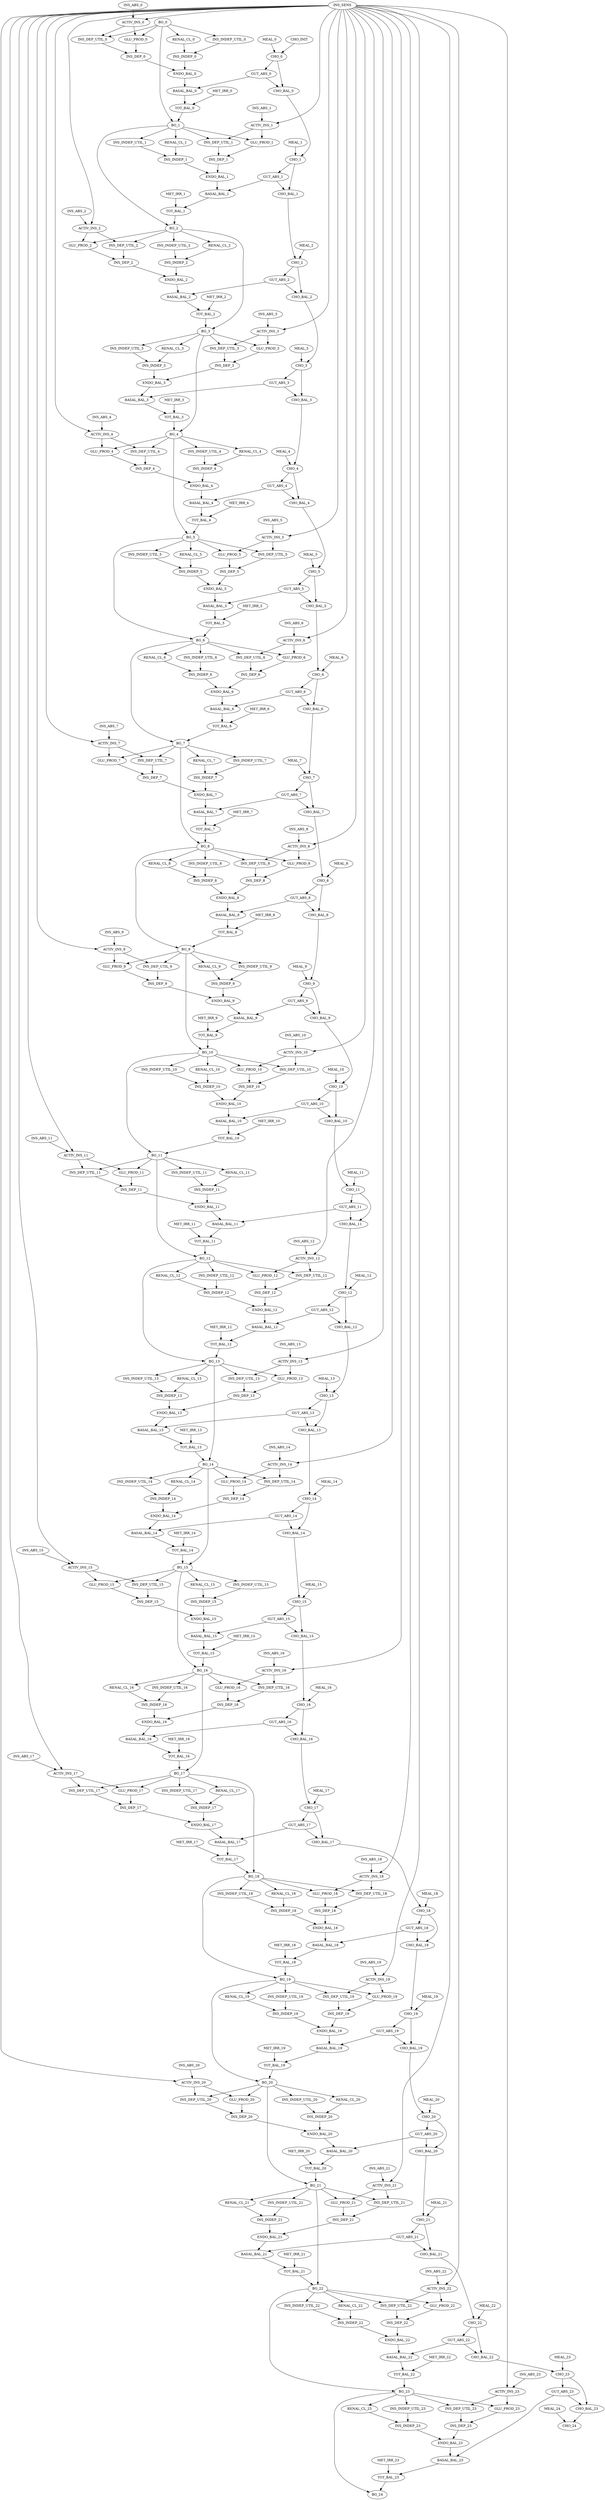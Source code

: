 digraph G {
INS_INDEP_UTIL_10;
BG_10 -> INS_INDEP_UTIL_10;
RENAL_CL_6;
BG_6 -> RENAL_CL_6;
RENAL_CL_17;
BG_17 -> RENAL_CL_17;
GUT_ABS_19;
CHO_19 -> GUT_ABS_19;
MET_IRR_0;
INS_INDEP_21;
RENAL_CL_21 -> INS_INDEP_21;
INS_INDEP_UTIL_21 -> INS_INDEP_21;
GUT_ABS_6;
CHO_6 -> GUT_ABS_6;
GLU_PROD_1;
ACTIV_INS_1 -> GLU_PROD_1;
BG_1 -> GLU_PROD_1;
MET_IRR_15;
INS_DEP_1;
INS_DEP_UTIL_1 -> INS_DEP_1;
GLU_PROD_1 -> INS_DEP_1;
CHO_BAL_3;
CHO_3 -> CHO_BAL_3;
GUT_ABS_3 -> CHO_BAL_3;
INS_ABS_7;
TOT_BAL_7;
BASAL_BAL_7 -> TOT_BAL_7;
MET_IRR_7 -> TOT_BAL_7;
MET_IRR_6;
TOT_BAL_5;
BASAL_BAL_5 -> TOT_BAL_5;
MET_IRR_5 -> TOT_BAL_5;
GUT_ABS_13;
CHO_13 -> GUT_ABS_13;
BASAL_BAL_10;
GUT_ABS_10 -> BASAL_BAL_10;
ENDO_BAL_10 -> BASAL_BAL_10;
MET_IRR_11;
INS_DEP_UTIL_16;
BG_16 -> INS_DEP_UTIL_16;
ACTIV_INS_16 -> INS_DEP_UTIL_16;
CHO_BAL_1;
CHO_1 -> CHO_BAL_1;
GUT_ABS_1 -> CHO_BAL_1;
ENDO_BAL_14;
INS_INDEP_14 -> ENDO_BAL_14;
INS_DEP_14 -> ENDO_BAL_14;
GLU_PROD_23;
ACTIV_INS_23 -> GLU_PROD_23;
BG_23 -> GLU_PROD_23;
GUT_ABS_9;
CHO_9 -> GUT_ABS_9;
BG_0;
BASAL_BAL_16;
GUT_ABS_16 -> BASAL_BAL_16;
ENDO_BAL_16 -> BASAL_BAL_16;
MET_IRR_13;
INS_INDEP_19;
RENAL_CL_19 -> INS_INDEP_19;
INS_INDEP_UTIL_19 -> INS_INDEP_19;
INS_INDEP_UTIL_1;
BG_1 -> INS_INDEP_UTIL_1;
RENAL_CL_11;
BG_11 -> RENAL_CL_11;
GUT_ABS_7;
CHO_7 -> GUT_ABS_7;
BASAL_BAL_14;
GUT_ABS_14 -> BASAL_BAL_14;
ENDO_BAL_14 -> BASAL_BAL_14;
INS_INDEP_UTIL_3;
BG_3 -> INS_INDEP_UTIL_3;
BG_2;
BG_1 -> BG_2;
TOT_BAL_1 -> BG_2;
TOT_BAL_1;
BASAL_BAL_1 -> TOT_BAL_1;
MET_IRR_1 -> TOT_BAL_1;
ENDO_BAL_22;
INS_INDEP_22 -> ENDO_BAL_22;
INS_DEP_22 -> ENDO_BAL_22;
ENDO_BAL_16;
INS_INDEP_16 -> ENDO_BAL_16;
INS_DEP_16 -> ENDO_BAL_16;
CHO_19;
MEAL_19 -> CHO_19;
CHO_BAL_18 -> CHO_19;
INS_INDEP_23;
RENAL_CL_23 -> INS_INDEP_23;
INS_INDEP_UTIL_23 -> INS_INDEP_23;
BASAL_BAL_18;
GUT_ABS_18 -> BASAL_BAL_18;
ENDO_BAL_18 -> BASAL_BAL_18;
INS_DEP_7;
INS_DEP_UTIL_7 -> INS_DEP_7;
GLU_PROD_7 -> INS_DEP_7;
INS_DEP_20;
INS_DEP_UTIL_20 -> INS_DEP_20;
GLU_PROD_20 -> INS_DEP_20;
GLU_PROD_21;
ACTIV_INS_21 -> GLU_PROD_21;
BG_21 -> GLU_PROD_21;
TOT_BAL_15;
BASAL_BAL_15 -> TOT_BAL_15;
MET_IRR_15 -> TOT_BAL_15;
RENAL_CL_15;
BG_15 -> RENAL_CL_15;
INS_DEP_9;
INS_DEP_UTIL_9 -> INS_DEP_9;
GLU_PROD_9 -> INS_DEP_9;
MET_IRR_8;
TOT_BAL_3;
BASAL_BAL_3 -> TOT_BAL_3;
MET_IRR_3 -> TOT_BAL_3;
GUT_ABS_11;
CHO_11 -> GUT_ABS_11;
MEAL_5;
ACTIV_INS_8;
INS_ABS_8 -> ACTIV_INS_8;
INS_SENS -> ACTIV_INS_8;
INS_DEP_UTIL_20;
BG_20 -> INS_DEP_UTIL_20;
ACTIV_INS_20 -> INS_DEP_UTIL_20;
CHO_BAL_11;
CHO_11 -> CHO_BAL_11;
GUT_ABS_11 -> CHO_BAL_11;
INS_ABS_5;
INS_ABS_3;
CHO_BAL_8;
CHO_8 -> CHO_BAL_8;
GUT_ABS_8 -> CHO_BAL_8;
ENDO_BAL_20;
INS_INDEP_20 -> ENDO_BAL_20;
INS_DEP_20 -> ENDO_BAL_20;
INS_DEP_5;
INS_DEP_UTIL_5 -> INS_DEP_5;
GLU_PROD_5 -> INS_DEP_5;
BG_21;
BG_20 -> BG_21;
TOT_BAL_20 -> BG_21;
GUT_ABS_15;
CHO_15 -> GUT_ABS_15;
RENAL_CL_19;
BG_19 -> RENAL_CL_19;
MET_IRR_4;
INS_DEP_17;
INS_DEP_UTIL_17 -> INS_DEP_17;
GLU_PROD_17 -> INS_DEP_17;
MEAL_24;
ENDO_BAL_18;
INS_INDEP_18 -> ENDO_BAL_18;
INS_DEP_18 -> ENDO_BAL_18;
INS_SENS;
INS_DEP_UTIL_18;
BG_18 -> INS_DEP_UTIL_18;
ACTIV_INS_18 -> INS_DEP_UTIL_18;
CHO_6;
MEAL_6 -> CHO_6;
CHO_BAL_5 -> CHO_6;
INS_INDEP_17;
RENAL_CL_17 -> INS_INDEP_17;
INS_INDEP_UTIL_17 -> INS_INDEP_17;
INS_INDEP_UTIL_16;
BG_16 -> INS_INDEP_UTIL_16;
MEAL_18;
ACTIV_INS_22;
INS_ABS_22 -> ACTIV_INS_22;
INS_SENS -> ACTIV_INS_22;
MEAL_20;
BG_23;
BG_22 -> BG_23;
TOT_BAL_22 -> BG_23;
MEAL_3;
INS_DEP_10;
INS_DEP_UTIL_10 -> INS_DEP_10;
GLU_PROD_10 -> INS_DEP_10;
INS_INDEP_UTIL_8;
BG_8 -> INS_INDEP_UTIL_8;
BASAL_BAL_0;
GUT_ABS_0 -> BASAL_BAL_0;
ENDO_BAL_0 -> BASAL_BAL_0;
INS_INDEP_UTIL_18;
BG_18 -> INS_INDEP_UTIL_18;
MEAL_22;
INS_INDEP_UTIL_7;
BG_7 -> INS_INDEP_UTIL_7;
INS_DEP_UTIL_22;
BG_22 -> INS_DEP_UTIL_22;
ACTIV_INS_22 -> INS_DEP_UTIL_22;
ACTIV_INS_21;
INS_ABS_21 -> ACTIV_INS_21;
INS_SENS -> ACTIV_INS_21;
INS_DEP_3;
INS_DEP_UTIL_3 -> INS_DEP_3;
GLU_PROD_3 -> INS_DEP_3;
INS_INDEP_12;
RENAL_CL_12 -> INS_INDEP_12;
INS_INDEP_UTIL_12 -> INS_INDEP_12;
BASAL_BAL_12;
GUT_ABS_12 -> BASAL_BAL_12;
ENDO_BAL_12 -> BASAL_BAL_12;
CHO_24;
MEAL_24 -> CHO_24;
CHO_BAL_23 -> CHO_24;
MET_IRR_17;
INS_INDEP_UTIL_5;
BG_5 -> INS_INDEP_UTIL_5;
BG_18;
BG_17 -> BG_18;
TOT_BAL_17 -> BG_18;
CHO_8;
MEAL_8 -> CHO_8;
CHO_BAL_7 -> CHO_8;
RENAL_CL_21;
BG_21 -> RENAL_CL_21;
GLU_PROD_16;
ACTIV_INS_16 -> GLU_PROD_16;
BG_16 -> GLU_PROD_16;
INS_ABS_9;
INS_INDEP_UTIL_15;
BG_15 -> INS_INDEP_UTIL_15;
INS_DEP_19;
INS_DEP_UTIL_19 -> INS_DEP_19;
GLU_PROD_19 -> INS_DEP_19;
CHO_20;
MEAL_20 -> CHO_20;
CHO_BAL_19 -> CHO_20;
INS_INDEP_1;
RENAL_CL_1 -> INS_INDEP_1;
INS_INDEP_UTIL_1 -> INS_INDEP_1;
BASAL_BAL_6;
GUT_ABS_6 -> BASAL_BAL_6;
ENDO_BAL_6 -> BASAL_BAL_6;
CHO_4;
MEAL_4 -> CHO_4;
CHO_BAL_3 -> CHO_4;
INS_INDEP_UTIL_13;
BG_13 -> INS_INDEP_UTIL_13;
GLU_PROD_15;
ACTIV_INS_15 -> GLU_PROD_15;
BG_15 -> GLU_PROD_15;
MEAL_7;
BG_15;
BG_14 -> BG_15;
TOT_BAL_14 -> BG_15;
BASAL_BAL_21;
GUT_ABS_21 -> BASAL_BAL_21;
ENDO_BAL_21 -> BASAL_BAL_21;
ENDO_BAL_8;
INS_INDEP_8 -> ENDO_BAL_8;
INS_DEP_8 -> ENDO_BAL_8;
CHO_BAL_17;
CHO_17 -> CHO_BAL_17;
GUT_ABS_17 -> CHO_BAL_17;
BASAL_BAL_4;
GUT_ABS_4 -> BASAL_BAL_4;
ENDO_BAL_4 -> BASAL_BAL_4;
INS_INDEP_11;
RENAL_CL_11 -> INS_INDEP_11;
INS_INDEP_UTIL_11 -> INS_INDEP_11;
GLU_PROD_12;
ACTIV_INS_12 -> GLU_PROD_12;
BG_12 -> GLU_PROD_12;
ACTIV_INS_13;
INS_ABS_13 -> ACTIV_INS_13;
INS_SENS -> ACTIV_INS_13;
INS_ABS_20;
ACTIV_INS_11;
INS_ABS_11 -> ACTIV_INS_11;
INS_SENS -> ACTIV_INS_11;
INS_DEP_13;
INS_DEP_UTIL_13 -> INS_DEP_13;
GLU_PROD_13 -> INS_DEP_13;
TOT_BAL_16;
BASAL_BAL_16 -> TOT_BAL_16;
MET_IRR_16 -> TOT_BAL_16;
CHO_14;
MEAL_14 -> CHO_14;
CHO_BAL_13 -> CHO_14;
INS_INDEP_5;
RENAL_CL_5 -> INS_INDEP_5;
INS_INDEP_UTIL_5 -> INS_INDEP_5;
INS_INDEP_13;
RENAL_CL_13 -> INS_INDEP_13;
INS_INDEP_UTIL_13 -> INS_INDEP_13;
INS_DEP_11;
INS_DEP_UTIL_11 -> INS_DEP_11;
GLU_PROD_11 -> INS_DEP_11;
INS_DEP_UTIL_4;
BG_4 -> INS_DEP_UTIL_4;
ACTIV_INS_4 -> INS_DEP_UTIL_4;
GLU_PROD_4;
ACTIV_INS_4 -> GLU_PROD_4;
BG_4 -> GLU_PROD_4;
ACTIV_INS_18;
INS_ABS_18 -> ACTIV_INS_18;
INS_SENS -> ACTIV_INS_18;
CHO_22;
MEAL_22 -> CHO_22;
CHO_BAL_21 -> CHO_22;
INS_ABS_10;
ENDO_BAL_1;
INS_INDEP_1 -> ENDO_BAL_1;
INS_DEP_1 -> ENDO_BAL_1;
INS_DEP_UTIL_8;
BG_8 -> INS_DEP_UTIL_8;
ACTIV_INS_8 -> INS_DEP_UTIL_8;
RENAL_CL_5;
BG_5 -> RENAL_CL_5;
MET_IRR_22;
CHO_BAL_19;
CHO_19 -> CHO_BAL_19;
GUT_ABS_19 -> CHO_BAL_19;
ENDO_BAL_11;
INS_INDEP_11 -> ENDO_BAL_11;
INS_DEP_11 -> ENDO_BAL_11;
TOT_BAL_12;
BASAL_BAL_12 -> TOT_BAL_12;
MET_IRR_12 -> TOT_BAL_12;
TOT_BAL_0;
BASAL_BAL_0 -> TOT_BAL_0;
MET_IRR_0 -> TOT_BAL_0;
MEAL_14;
INS_DEP_14;
INS_DEP_UTIL_14 -> INS_DEP_14;
GLU_PROD_14 -> INS_DEP_14;
INS_ABS_22;
MEAL_1;
GUT_ABS_5;
CHO_5 -> GUT_ABS_5;
INS_DEP_UTIL_15;
BG_15 -> INS_DEP_UTIL_15;
ACTIV_INS_15 -> INS_DEP_UTIL_15;
INS_INDEP_UTIL_22;
BG_22 -> INS_INDEP_UTIL_22;
BASAL_BAL_23;
GUT_ABS_23 -> BASAL_BAL_23;
ENDO_BAL_23 -> BASAL_BAL_23;
MEAL_9;
BASAL_BAL_2;
GUT_ABS_2 -> BASAL_BAL_2;
ENDO_BAL_2 -> BASAL_BAL_2;
GUT_ABS_3;
CHO_3 -> GUT_ABS_3;
INS_DEP_UTIL_13;
BG_13 -> INS_DEP_UTIL_13;
ACTIV_INS_13 -> INS_DEP_UTIL_13;
INS_INDEP_15;
RENAL_CL_15 -> INS_INDEP_15;
INS_INDEP_UTIL_15 -> INS_INDEP_15;
GUT_ABS_16;
CHO_16 -> GUT_ABS_16;
TOT_BAL_23;
BASAL_BAL_23 -> TOT_BAL_23;
MET_IRR_23 -> TOT_BAL_23;
RENAL_CL_23;
BG_23 -> RENAL_CL_23;
INS_INDEP_8;
RENAL_CL_8 -> INS_INDEP_8;
INS_INDEP_UTIL_8 -> INS_INDEP_8;
ACTIV_INS_17;
INS_ABS_17 -> ACTIV_INS_17;
INS_SENS -> ACTIV_INS_17;
INS_ABS_19;
BASAL_BAL_8;
GUT_ABS_8 -> BASAL_BAL_8;
ENDO_BAL_8 -> BASAL_BAL_8;
CHO_12;
MEAL_12 -> CHO_12;
CHO_BAL_11 -> CHO_12;
INS_DEP_UTIL_6;
BG_6 -> INS_DEP_UTIL_6;
ACTIV_INS_6 -> INS_DEP_UTIL_6;
MET_IRR_5;
GLU_PROD_2;
ACTIV_INS_2 -> GLU_PROD_2;
BG_2 -> GLU_PROD_2;
INS_INDEP_3;
RENAL_CL_3 -> INS_INDEP_3;
INS_INDEP_UTIL_3 -> INS_INDEP_3;
GLU_PROD_19;
ACTIV_INS_19 -> GLU_PROD_19;
BG_19 -> GLU_PROD_19;
MEAL_17;
ACTIV_INS_15;
INS_ABS_15 -> ACTIV_INS_15;
INS_SENS -> ACTIV_INS_15;
INS_ABS_17;
MET_IRR_3;
INS_INDEP_UTIL_20;
BG_20 -> INS_INDEP_UTIL_20;
CHO_18;
MEAL_18 -> CHO_18;
CHO_BAL_17 -> CHO_18;
RENAL_CL_3;
BG_3 -> RENAL_CL_3;
TOT_BAL_21;
BASAL_BAL_21 -> TOT_BAL_21;
MET_IRR_21 -> TOT_BAL_21;
INS_ABS_15;
RENAL_CL_9;
BG_9 -> RENAL_CL_9;
BG_13;
BG_12 -> BG_13;
TOT_BAL_12 -> BG_13;
TOT_BAL_18;
BASAL_BAL_18 -> TOT_BAL_18;
MET_IRR_18 -> TOT_BAL_18;
ACTIV_INS_10;
INS_ABS_10 -> ACTIV_INS_10;
INS_SENS -> ACTIV_INS_10;
INS_DEP_21;
INS_DEP_UTIL_21 -> INS_DEP_21;
GLU_PROD_21 -> INS_DEP_21;
CHO_0;
MEAL_0 -> CHO_0;
CHO_INIT -> CHO_0;
INS_ABS_12;
CHO_16;
MEAL_16 -> CHO_16;
CHO_BAL_15 -> CHO_16;
GLU_PROD_10;
ACTIV_INS_10 -> GLU_PROD_10;
BG_10 -> GLU_PROD_10;
ACTIV_INS_4;
INS_ABS_4 -> ACTIV_INS_4;
INS_SENS -> ACTIV_INS_4;
BG_4;
BG_3 -> BG_4;
TOT_BAL_3 -> BG_4;
INS_DEP_UTIL_11;
BG_11 -> INS_DEP_UTIL_11;
ACTIV_INS_11 -> INS_DEP_UTIL_11;
ACTIV_INS_0;
INS_ABS_0 -> ACTIV_INS_0;
INS_SENS -> ACTIV_INS_0;
RENAL_CL_13;
BG_13 -> RENAL_CL_13;
ENDO_BAL_4;
INS_INDEP_4 -> ENDO_BAL_4;
INS_DEP_4 -> ENDO_BAL_4;
GUT_ABS_22;
CHO_22 -> GUT_ABS_22;
BG_6;
BG_5 -> BG_6;
TOT_BAL_5 -> BG_6;
MET_IRR_20;
ACTIV_INS_2;
INS_ABS_2 -> ACTIV_INS_2;
INS_SENS -> ACTIV_INS_2;
INS_INDEP_20;
RENAL_CL_20 -> INS_INDEP_20;
INS_INDEP_UTIL_20 -> INS_INDEP_20;
GLU_PROD_8;
ACTIV_INS_8 -> GLU_PROD_8;
BG_8 -> GLU_PROD_8;
ENDO_BAL_6;
INS_INDEP_6 -> ENDO_BAL_6;
INS_DEP_6 -> ENDO_BAL_6;
CHO_BAL_22;
CHO_22 -> CHO_BAL_22;
GUT_ABS_22 -> CHO_BAL_22;
BG_8;
BG_7 -> BG_8;
TOT_BAL_7 -> BG_8;
INS_DEP_UTIL_0;
BG_0 -> INS_DEP_UTIL_0;
ACTIV_INS_0 -> INS_DEP_UTIL_0;
INS_ABS_0;
ENDO_BAL_13;
INS_INDEP_13 -> ENDO_BAL_13;
INS_DEP_13 -> ENDO_BAL_13;
CHO_BAL_5;
CHO_5 -> CHO_BAL_5;
GUT_ABS_5 -> CHO_BAL_5;
TOT_BAL_10;
BASAL_BAL_10 -> TOT_BAL_10;
MET_IRR_10 -> TOT_BAL_10;
INS_DEP_UTIL_2;
BG_2 -> INS_DEP_UTIL_2;
ACTIV_INS_2 -> INS_DEP_UTIL_2;
ACTIV_INS_6;
INS_ABS_6 -> ACTIV_INS_6;
INS_SENS -> ACTIV_INS_6;
GLU_PROD_6;
ACTIV_INS_6 -> GLU_PROD_6;
BG_6 -> GLU_PROD_6;
CHO_10;
MEAL_10 -> CHO_10;
CHO_BAL_9 -> CHO_10;
CHO_BAL_15;
CHO_15 -> CHO_BAL_15;
GUT_ABS_15 -> CHO_BAL_15;
INS_DEP_0;
INS_DEP_UTIL_0 -> INS_DEP_0;
GLU_PROD_0 -> INS_DEP_0;
BG_11;
BG_10 -> BG_11;
TOT_BAL_10 -> BG_11;
MEAL_10;
CHO_BAL_6;
CHO_6 -> CHO_BAL_6;
GUT_ABS_6 -> CHO_BAL_6;
CHO_2;
MEAL_2 -> CHO_2;
CHO_BAL_1 -> CHO_2;
GUT_ABS_1;
CHO_1 -> GUT_ABS_1;
CHO_BAL_13;
CHO_13 -> CHO_BAL_13;
GUT_ABS_13 -> CHO_BAL_13;
CHO_BAL_20;
CHO_20 -> CHO_BAL_20;
GUT_ABS_20 -> CHO_BAL_20;
BG_17;
BG_16 -> BG_17;
TOT_BAL_16 -> BG_17;
MEAL_12;
ENDO_BAL_15;
INS_INDEP_15 -> ENDO_BAL_15;
INS_DEP_15 -> ENDO_BAL_15;
GUT_ABS_12;
CHO_12 -> GUT_ABS_12;
CHO_BAL_0;
CHO_0 -> CHO_BAL_0;
GUT_ABS_0 -> CHO_BAL_0;
TOT_BAL_8;
BASAL_BAL_8 -> TOT_BAL_8;
MET_IRR_8 -> TOT_BAL_8;
GLU_PROD_22;
ACTIV_INS_22 -> GLU_PROD_22;
BG_22 -> GLU_PROD_22;
GLU_PROD_0;
ACTIV_INS_0 -> GLU_PROD_0;
BG_0 -> GLU_PROD_0;
MET_IRR_16;
MET_IRR_1;
MET_IRR_7;
BASAL_BAL_17;
GUT_ABS_17 -> BASAL_BAL_17;
ENDO_BAL_17 -> BASAL_BAL_17;
BG_9;
BG_8 -> BG_9;
TOT_BAL_8 -> BG_9;
MET_IRR_12;
TOT_BAL_6;
BASAL_BAL_6 -> TOT_BAL_6;
MET_IRR_6 -> TOT_BAL_6;
ENDO_BAL_17;
INS_INDEP_17 -> ENDO_BAL_17;
INS_DEP_17 -> ENDO_BAL_17;
INS_INDEP_22;
RENAL_CL_22 -> INS_INDEP_22;
INS_INDEP_UTIL_22 -> INS_INDEP_22;
BASAL_BAL_11;
GUT_ABS_11 -> BASAL_BAL_11;
ENDO_BAL_11 -> BASAL_BAL_11;
INS_DEP_UTIL_17;
BG_17 -> INS_DEP_UTIL_17;
ACTIV_INS_17 -> INS_DEP_UTIL_17;
BG_24;
BG_23 -> BG_24;
TOT_BAL_23 -> BG_24;
GUT_ABS_18;
CHO_18 -> GUT_ABS_18;
INS_DEP_UTIL_19;
BG_19 -> INS_DEP_UTIL_19;
ACTIV_INS_19 -> INS_DEP_UTIL_19;
MET_IRR_9;
INS_ABS_6;
BASAL_BAL_15;
GUT_ABS_15 -> BASAL_BAL_15;
ENDO_BAL_15 -> BASAL_BAL_15;
GLU_PROD_20;
ACTIV_INS_20 -> GLU_PROD_20;
BG_20 -> GLU_PROD_20;
INS_INDEP_UTIL_11;
BG_11 -> INS_INDEP_UTIL_11;
MET_IRR_14;
TOT_BAL_2;
BASAL_BAL_2 -> TOT_BAL_2;
MET_IRR_2 -> TOT_BAL_2;
RENAL_CL_1;
BG_1 -> RENAL_CL_1;
INS_INDEP_UTIL_0;
BG_0 -> INS_INDEP_UTIL_0;
GUT_ABS_8;
CHO_8 -> GUT_ABS_8;
TOT_BAL_4;
BASAL_BAL_4 -> TOT_BAL_4;
MET_IRR_4 -> TOT_BAL_4;
ENDO_BAL_23;
INS_INDEP_23 -> ENDO_BAL_23;
INS_DEP_23 -> ENDO_BAL_23;
INS_INDEP_UTIL_2;
BG_2 -> INS_INDEP_UTIL_2;
INS_DEP_22;
INS_DEP_UTIL_22 -> INS_DEP_22;
GLU_PROD_22 -> INS_DEP_22;
INS_INDEP_18;
RENAL_CL_18 -> INS_INDEP_18;
INS_INDEP_UTIL_18 -> INS_INDEP_18;
RENAL_CL_16;
BG_16 -> RENAL_CL_16;
INS_DEP_8;
INS_DEP_UTIL_8 -> INS_DEP_8;
GLU_PROD_8 -> INS_DEP_8;
GUT_ABS_20;
CHO_20 -> GUT_ABS_20;
INS_INDEP_UTIL_23;
BG_23 -> INS_INDEP_UTIL_23;
ENDO_BAL_21;
INS_INDEP_21 -> ENDO_BAL_21;
INS_DEP_21 -> ENDO_BAL_21;
GUT_ABS_10;
CHO_10 -> GUT_ABS_10;
TOT_BAL_14;
BASAL_BAL_14 -> TOT_BAL_14;
MET_IRR_14 -> TOT_BAL_14;
INS_ABS_21;
BASAL_BAL_19;
GUT_ABS_19 -> BASAL_BAL_19;
ENDO_BAL_19 -> BASAL_BAL_19;
RENAL_CL_7;
BG_7 -> RENAL_CL_7;
INS_DEP_6;
INS_DEP_UTIL_6 -> INS_DEP_6;
GLU_PROD_6 -> INS_DEP_6;
ACTIV_INS_19;
INS_ABS_19 -> ACTIV_INS_19;
INS_SENS -> ACTIV_INS_19;
MEAL_16;
INS_DEP_4;
INS_DEP_UTIL_4 -> INS_DEP_4;
GLU_PROD_4 -> INS_DEP_4;
MET_IRR_19;
INS_INDEP_UTIL_19;
BG_19 -> INS_INDEP_UTIL_19;
BASAL_BAL_1;
GUT_ABS_1 -> BASAL_BAL_1;
ENDO_BAL_1 -> BASAL_BAL_1;
GUT_ABS_14;
CHO_14 -> GUT_ABS_14;
MEAL_4;
CHO_BAL_12;
CHO_12 -> CHO_BAL_12;
GUT_ABS_12 -> CHO_BAL_12;
INS_INDEP_6;
RENAL_CL_6 -> INS_INDEP_6;
INS_INDEP_UTIL_6 -> INS_INDEP_6;
ENDO_BAL_19;
INS_INDEP_19 -> ENDO_BAL_19;
INS_DEP_19 -> ENDO_BAL_19;
BG_22;
BG_21 -> BG_22;
TOT_BAL_21 -> BG_22;
INS_DEP_UTIL_23;
BG_23 -> INS_DEP_UTIL_23;
ACTIV_INS_23 -> INS_DEP_UTIL_23;
INS_ABS_4;
ACTIV_INS_9;
INS_ABS_9 -> ACTIV_INS_9;
INS_SENS -> ACTIV_INS_9;
INS_DEP_12;
INS_DEP_UTIL_12 -> INS_DEP_12;
GLU_PROD_12 -> INS_DEP_12;
GLU_PROD_14;
ACTIV_INS_14 -> GLU_PROD_14;
BG_14 -> GLU_PROD_14;
ACTIV_INS_23;
INS_ABS_23 -> ACTIV_INS_23;
INS_SENS -> ACTIV_INS_23;
MEAL_19;
MEAL_23;
INS_DEP_16;
INS_DEP_UTIL_16 -> INS_DEP_16;
GLU_PROD_16 -> INS_DEP_16;
BASAL_BAL_13;
GUT_ABS_13 -> BASAL_BAL_13;
ENDO_BAL_13 -> BASAL_BAL_13;
MEAL_2;
CHO_BAL_10;
CHO_10 -> CHO_BAL_10;
GUT_ABS_10 -> CHO_BAL_10;
INS_INDEP_UTIL_6;
BG_6 -> INS_INDEP_UTIL_6;
INS_ABS_8;
MEAL_21;
RENAL_CL_20;
BG_20 -> RENAL_CL_20;
INS_DEP_2;
INS_DEP_UTIL_2 -> INS_DEP_2;
GLU_PROD_2 -> INS_DEP_2;
BASAL_BAL_20;
GUT_ABS_20 -> BASAL_BAL_20;
ENDO_BAL_20 -> BASAL_BAL_20;
CHO_9;
MEAL_9 -> CHO_9;
CHO_BAL_8 -> CHO_9;
GLU_PROD_18;
ACTIV_INS_18 -> GLU_PROD_18;
BG_18 -> GLU_PROD_18;
BG_1;
BG_0 -> BG_1;
TOT_BAL_0 -> BG_1;
CHO_BAL_9;
CHO_9 -> CHO_BAL_9;
GUT_ABS_9 -> CHO_BAL_9;
INS_INDEP_UTIL_17;
BG_17 -> INS_INDEP_UTIL_17;
INS_DEP_18;
INS_DEP_UTIL_18 -> INS_DEP_18;
GLU_PROD_18 -> INS_DEP_18;
INS_DEP_UTIL_21;
BG_21 -> INS_DEP_UTIL_21;
ACTIV_INS_21 -> INS_DEP_UTIL_21;
MET_IRR_18;
INS_INDEP_UTIL_4;
BG_4 -> INS_INDEP_UTIL_4;
MEAL_0;
ENDO_BAL_0;
INS_INDEP_0 -> ENDO_BAL_0;
INS_DEP_0 -> ENDO_BAL_0;
INS_DEP_UTIL_9;
BG_9 -> INS_DEP_UTIL_9;
ACTIV_INS_9 -> INS_DEP_UTIL_9;
BG_16;
BG_15 -> BG_16;
TOT_BAL_15 -> BG_16;
CHO_23;
MEAL_23 -> CHO_23;
CHO_BAL_22 -> CHO_23;
INS_INDEP_2;
RENAL_CL_2 -> INS_INDEP_2;
INS_INDEP_UTIL_2 -> INS_INDEP_2;
ENDO_BAL_9;
INS_INDEP_9 -> ENDO_BAL_9;
INS_DEP_9 -> ENDO_BAL_9;
BG_19;
BG_18 -> BG_19;
TOT_BAL_18 -> BG_19;
ACTIV_INS_14;
INS_ABS_14 -> ACTIV_INS_14;
INS_SENS -> ACTIV_INS_14;
MEAL_8;
INS_DEP_UTIL_7;
BG_7 -> INS_DEP_UTIL_7;
ACTIV_INS_7 -> INS_DEP_UTIL_7;
GLU_PROD_17;
ACTIV_INS_17 -> GLU_PROD_17;
BG_17 -> GLU_PROD_17;
ENDO_BAL_2;
INS_INDEP_2 -> ENDO_BAL_2;
INS_DEP_2 -> ENDO_BAL_2;
BASAL_BAL_22;
GUT_ABS_22 -> BASAL_BAL_22;
ENDO_BAL_22 -> BASAL_BAL_22;
INS_DEP_UTIL_14;
BG_14 -> INS_DEP_UTIL_14;
ACTIV_INS_14 -> INS_DEP_UTIL_14;
CHO_BAL_14;
CHO_14 -> CHO_BAL_14;
GUT_ABS_14 -> CHO_BAL_14;
CHO_11;
MEAL_11 -> CHO_11;
CHO_BAL_10 -> CHO_11;
BASAL_BAL_3;
GUT_ABS_3 -> BASAL_BAL_3;
ENDO_BAL_3 -> BASAL_BAL_3;
INS_INDEP_4;
RENAL_CL_4 -> INS_INDEP_4;
INS_INDEP_UTIL_4 -> INS_INDEP_4;
GLU_PROD_5;
ACTIV_INS_5 -> GLU_PROD_5;
BG_5 -> GLU_PROD_5;
ENDO_BAL_10;
INS_INDEP_10 -> ENDO_BAL_10;
INS_DEP_10 -> ENDO_BAL_10;
RENAL_CL_22;
BG_22 -> RENAL_CL_22;
INS_ABS_18;
INS_INDEP_10;
RENAL_CL_10 -> INS_INDEP_10;
INS_INDEP_UTIL_10 -> INS_INDEP_10;
TOT_BAL_9;
BASAL_BAL_9 -> TOT_BAL_9;
MET_IRR_9 -> TOT_BAL_9;
CHO_5;
MEAL_5 -> CHO_5;
CHO_BAL_4 -> CHO_5;
GLU_PROD_11;
ACTIV_INS_11 -> GLU_PROD_11;
BG_11 -> GLU_PROD_11;
CHO_13;
MEAL_13 -> CHO_13;
CHO_BAL_12 -> CHO_13;
INS_INDEP_UTIL_14;
BG_14 -> INS_INDEP_UTIL_14;
BASAL_BAL_5;
GUT_ABS_5 -> BASAL_BAL_5;
ENDO_BAL_5 -> BASAL_BAL_5;
INS_DEP_UTIL_3;
BG_3 -> INS_DEP_UTIL_3;
ACTIV_INS_3 -> INS_DEP_UTIL_3;
BG_14;
BG_13 -> BG_14;
TOT_BAL_13 -> BG_14;
GLU_PROD_7;
ACTIV_INS_7 -> GLU_PROD_7;
BG_7 -> GLU_PROD_7;
INS_DEP_UTIL_10;
BG_10 -> INS_DEP_UTIL_10;
ACTIV_INS_10 -> INS_DEP_UTIL_10;
INS_INDEP_0;
RENAL_CL_0 -> INS_INDEP_0;
INS_INDEP_UTIL_0 -> INS_INDEP_0;
TOT_BAL_17;
BASAL_BAL_17 -> TOT_BAL_17;
MET_IRR_17 -> TOT_BAL_17;
CHO_BAL_18;
CHO_18 -> CHO_BAL_18;
GUT_ABS_18 -> CHO_BAL_18;
INS_INDEP_16;
RENAL_CL_16 -> INS_INDEP_16;
INS_INDEP_UTIL_16 -> INS_INDEP_16;
INS_INDEP_14;
RENAL_CL_14 -> INS_INDEP_14;
INS_INDEP_UTIL_14 -> INS_INDEP_14;
INS_INDEP_UTIL_9;
BG_9 -> INS_INDEP_UTIL_9;
INS_ABS_23;
INS_INDEP_9;
RENAL_CL_9 -> INS_INDEP_9;
INS_INDEP_UTIL_9 -> INS_INDEP_9;
MET_IRR_23;
BASAL_BAL_9;
GUT_ABS_9 -> BASAL_BAL_9;
ENDO_BAL_9 -> BASAL_BAL_9;
CHO_1;
MEAL_1 -> CHO_1;
CHO_BAL_0 -> CHO_1;
INS_DEP_UTIL_12;
BG_12 -> INS_DEP_UTIL_12;
ACTIV_INS_12 -> INS_DEP_UTIL_12;
CHO_7;
MEAL_7 -> CHO_7;
CHO_BAL_6 -> CHO_7;
MEAL_15;
INS_DEP_15;
INS_DEP_UTIL_15 -> INS_DEP_15;
GLU_PROD_15 -> INS_DEP_15;
MET_IRR_21;
TOT_BAL_13;
BASAL_BAL_13 -> TOT_BAL_13;
MET_IRR_13 -> TOT_BAL_13;
MEAL_6;
GUT_ABS_4;
CHO_4 -> GUT_ABS_4;
RENAL_CL_2;
BG_2 -> RENAL_CL_2;
ACTIV_INS_20;
INS_ABS_20 -> ACTIV_INS_20;
INS_SENS -> ACTIV_INS_20;
GLU_PROD_3;
ACTIV_INS_3 -> GLU_PROD_3;
BG_3 -> GLU_PROD_3;
INS_DEP_UTIL_5;
BG_5 -> INS_DEP_UTIL_5;
ACTIV_INS_5 -> INS_DEP_UTIL_5;
ACTIV_INS_12;
INS_ABS_12 -> ACTIV_INS_12;
INS_SENS -> ACTIV_INS_12;
INS_ABS_2;
RENAL_CL_4;
BG_4 -> RENAL_CL_4;
BASAL_BAL_7;
GUT_ABS_7 -> BASAL_BAL_7;
ENDO_BAL_7 -> BASAL_BAL_7;
CHO_21;
MEAL_21 -> CHO_21;
CHO_BAL_20 -> CHO_21;
GLU_PROD_13;
ACTIV_INS_13 -> GLU_PROD_13;
BG_13 -> GLU_PROD_13;
GUT_ABS_23;
CHO_23 -> GUT_ABS_23;
GUT_ABS_17;
CHO_17 -> GUT_ABS_17;
INS_INDEP_UTIL_21;
BG_21 -> INS_INDEP_UTIL_21;
BG_5;
BG_4 -> BG_5;
TOT_BAL_4 -> BG_5;
CHO_BAL_7;
CHO_7 -> CHO_BAL_7;
GUT_ABS_7 -> CHO_BAL_7;
ACTIV_INS_1;
INS_ABS_1 -> ACTIV_INS_1;
INS_SENS -> ACTIV_INS_1;
CHO_17;
MEAL_17 -> CHO_17;
CHO_BAL_16 -> CHO_17;
MET_IRR_2;
BG_20;
BG_19 -> BG_20;
TOT_BAL_19 -> BG_20;
GUT_ABS_21;
CHO_21 -> GUT_ABS_21;
CHO_INIT;
RENAL_CL_0;
BG_0 -> RENAL_CL_0;
TOT_BAL_19;
BASAL_BAL_19 -> TOT_BAL_19;
MET_IRR_19 -> TOT_BAL_19;
BG_3;
BG_2 -> BG_3;
TOT_BAL_2 -> BG_3;
ACTIV_INS_16;
INS_ABS_16 -> ACTIV_INS_16;
INS_SENS -> ACTIV_INS_16;
INS_ABS_16;
ENDO_BAL_5;
INS_INDEP_5 -> ENDO_BAL_5;
INS_DEP_5 -> ENDO_BAL_5;
ACTIV_INS_3;
INS_ABS_3 -> ACTIV_INS_3;
INS_SENS -> ACTIV_INS_3;
RENAL_CL_10;
BG_10 -> RENAL_CL_10;
RENAL_CL_12;
BG_12 -> RENAL_CL_12;
INS_DEP_23;
INS_DEP_UTIL_23 -> INS_DEP_23;
GLU_PROD_23 -> INS_DEP_23;
GUT_ABS_2;
CHO_2 -> GUT_ABS_2;
ENDO_BAL_3;
INS_INDEP_3 -> ENDO_BAL_3;
INS_DEP_3 -> ENDO_BAL_3;
INS_INDEP_7;
RENAL_CL_7 -> INS_INDEP_7;
INS_INDEP_UTIL_7 -> INS_INDEP_7;
MET_IRR_10;
ACTIV_INS_5;
INS_ABS_5 -> ACTIV_INS_5;
INS_SENS -> ACTIV_INS_5;
TOT_BAL_22;
BASAL_BAL_22 -> TOT_BAL_22;
MET_IRR_22 -> TOT_BAL_22;
CHO_15;
MEAL_15 -> CHO_15;
CHO_BAL_14 -> CHO_15;
ACTIV_INS_7;
INS_ABS_7 -> ACTIV_INS_7;
INS_SENS -> ACTIV_INS_7;
INS_DEP_UTIL_1;
BG_1 -> INS_DEP_UTIL_1;
ACTIV_INS_1 -> INS_DEP_UTIL_1;
TOT_BAL_11;
BASAL_BAL_11 -> TOT_BAL_11;
MET_IRR_11 -> TOT_BAL_11;
RENAL_CL_14;
BG_14 -> RENAL_CL_14;
INS_ABS_14;
INS_ABS_11;
GUT_ABS_0;
CHO_0 -> GUT_ABS_0;
TOT_BAL_20;
BASAL_BAL_20 -> TOT_BAL_20;
MET_IRR_20 -> TOT_BAL_20;
INS_INDEP_UTIL_12;
BG_12 -> INS_INDEP_UTIL_12;
BG_10;
BG_9 -> BG_10;
TOT_BAL_9 -> BG_10;
CHO_BAL_2;
CHO_2 -> CHO_BAL_2;
GUT_ABS_2 -> CHO_BAL_2;
ENDO_BAL_12;
INS_INDEP_12 -> ENDO_BAL_12;
INS_DEP_12 -> ENDO_BAL_12;
GLU_PROD_9;
ACTIV_INS_9 -> GLU_PROD_9;
BG_9 -> GLU_PROD_9;
ENDO_BAL_7;
INS_INDEP_7 -> ENDO_BAL_7;
INS_DEP_7 -> ENDO_BAL_7;
RENAL_CL_18;
BG_18 -> RENAL_CL_18;
INS_ABS_13;
CHO_BAL_23;
CHO_23 -> CHO_BAL_23;
GUT_ABS_23 -> CHO_BAL_23;
RENAL_CL_8;
BG_8 -> RENAL_CL_8;
BG_12;
BG_11 -> BG_12;
TOT_BAL_11 -> BG_12;
MEAL_13;
CHO_BAL_16;
CHO_16 -> CHO_BAL_16;
GUT_ABS_16 -> CHO_BAL_16;
INS_ABS_1;
CHO_BAL_4;
CHO_4 -> CHO_BAL_4;
GUT_ABS_4 -> CHO_BAL_4;
CHO_BAL_21;
CHO_21 -> CHO_BAL_21;
GUT_ABS_21 -> CHO_BAL_21;
BG_7;
BG_6 -> BG_7;
TOT_BAL_6 -> BG_7;
MEAL_11;
CHO_3;
MEAL_3 -> CHO_3;
CHO_BAL_2 -> CHO_3;
}
